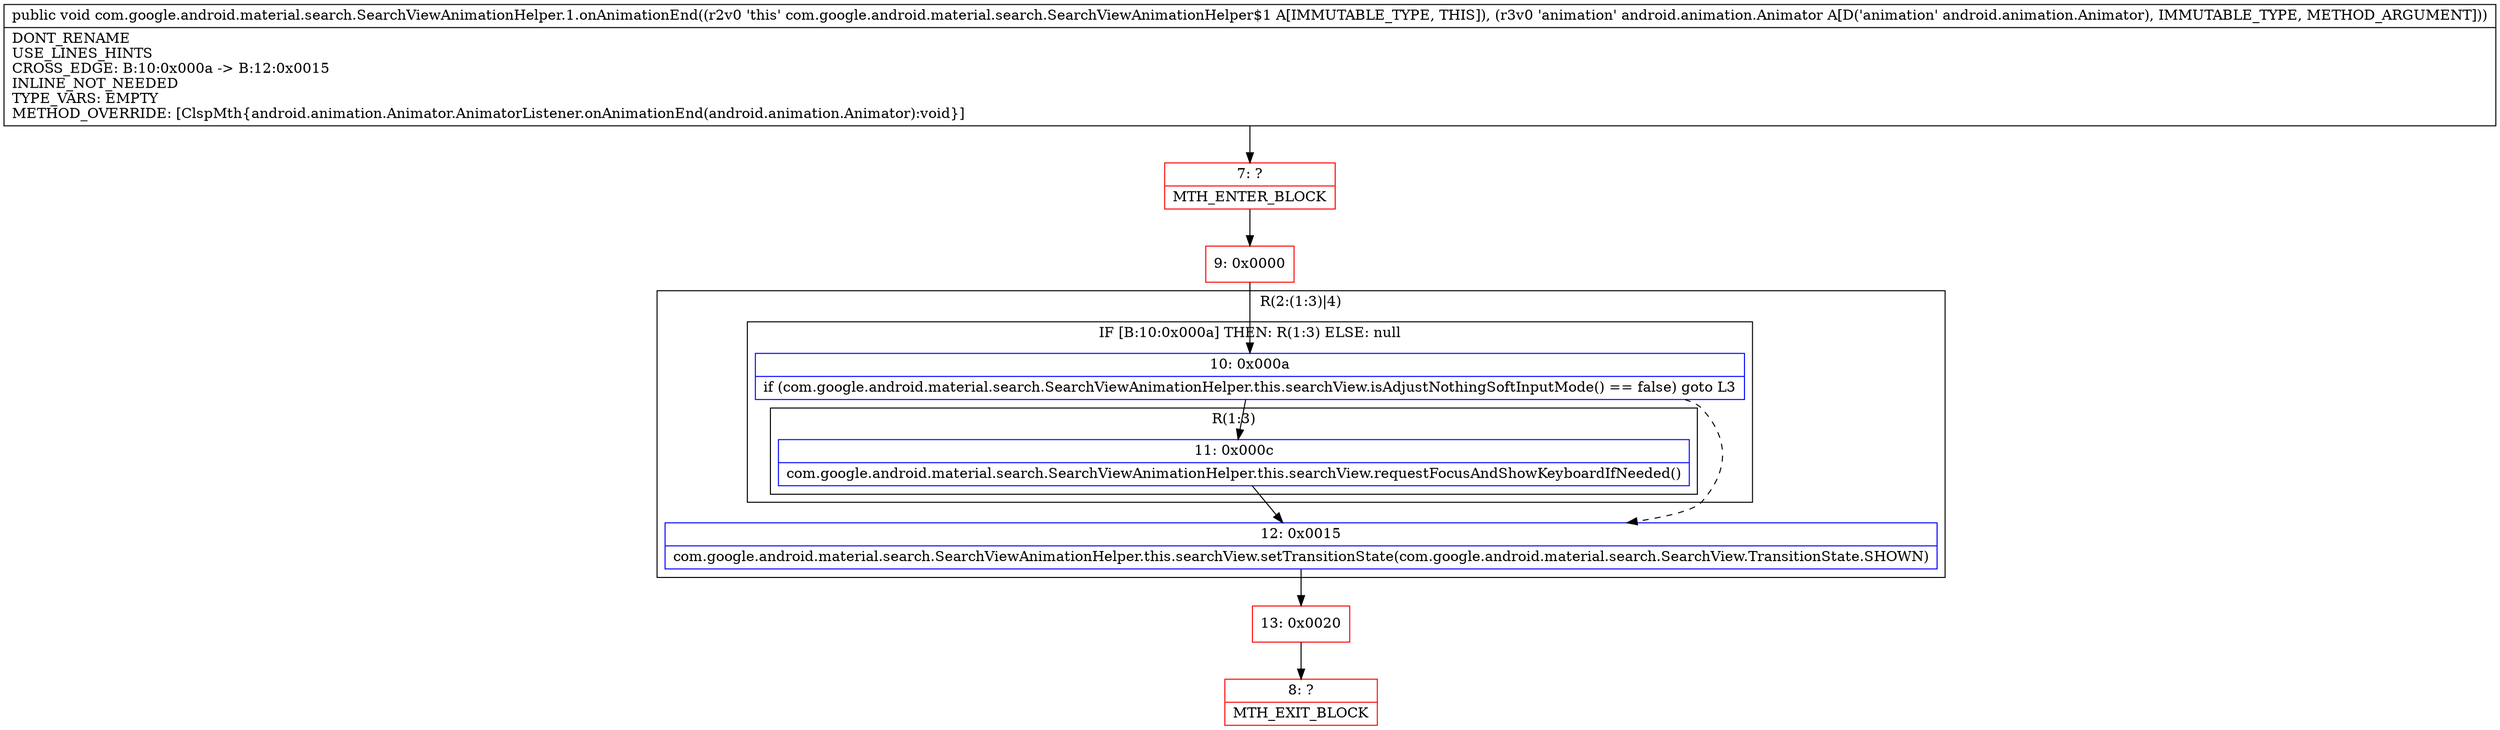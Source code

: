 digraph "CFG forcom.google.android.material.search.SearchViewAnimationHelper.1.onAnimationEnd(Landroid\/animation\/Animator;)V" {
subgraph cluster_Region_2029592892 {
label = "R(2:(1:3)|4)";
node [shape=record,color=blue];
subgraph cluster_IfRegion_1693992803 {
label = "IF [B:10:0x000a] THEN: R(1:3) ELSE: null";
node [shape=record,color=blue];
Node_10 [shape=record,label="{10\:\ 0x000a|if (com.google.android.material.search.SearchViewAnimationHelper.this.searchView.isAdjustNothingSoftInputMode() == false) goto L3\l}"];
subgraph cluster_Region_2145354640 {
label = "R(1:3)";
node [shape=record,color=blue];
Node_11 [shape=record,label="{11\:\ 0x000c|com.google.android.material.search.SearchViewAnimationHelper.this.searchView.requestFocusAndShowKeyboardIfNeeded()\l}"];
}
}
Node_12 [shape=record,label="{12\:\ 0x0015|com.google.android.material.search.SearchViewAnimationHelper.this.searchView.setTransitionState(com.google.android.material.search.SearchView.TransitionState.SHOWN)\l}"];
}
Node_7 [shape=record,color=red,label="{7\:\ ?|MTH_ENTER_BLOCK\l}"];
Node_9 [shape=record,color=red,label="{9\:\ 0x0000}"];
Node_13 [shape=record,color=red,label="{13\:\ 0x0020}"];
Node_8 [shape=record,color=red,label="{8\:\ ?|MTH_EXIT_BLOCK\l}"];
MethodNode[shape=record,label="{public void com.google.android.material.search.SearchViewAnimationHelper.1.onAnimationEnd((r2v0 'this' com.google.android.material.search.SearchViewAnimationHelper$1 A[IMMUTABLE_TYPE, THIS]), (r3v0 'animation' android.animation.Animator A[D('animation' android.animation.Animator), IMMUTABLE_TYPE, METHOD_ARGUMENT]))  | DONT_RENAME\lUSE_LINES_HINTS\lCROSS_EDGE: B:10:0x000a \-\> B:12:0x0015\lINLINE_NOT_NEEDED\lTYPE_VARS: EMPTY\lMETHOD_OVERRIDE: [ClspMth\{android.animation.Animator.AnimatorListener.onAnimationEnd(android.animation.Animator):void\}]\l}"];
MethodNode -> Node_7;Node_10 -> Node_11;
Node_10 -> Node_12[style=dashed];
Node_11 -> Node_12;
Node_12 -> Node_13;
Node_7 -> Node_9;
Node_9 -> Node_10;
Node_13 -> Node_8;
}

